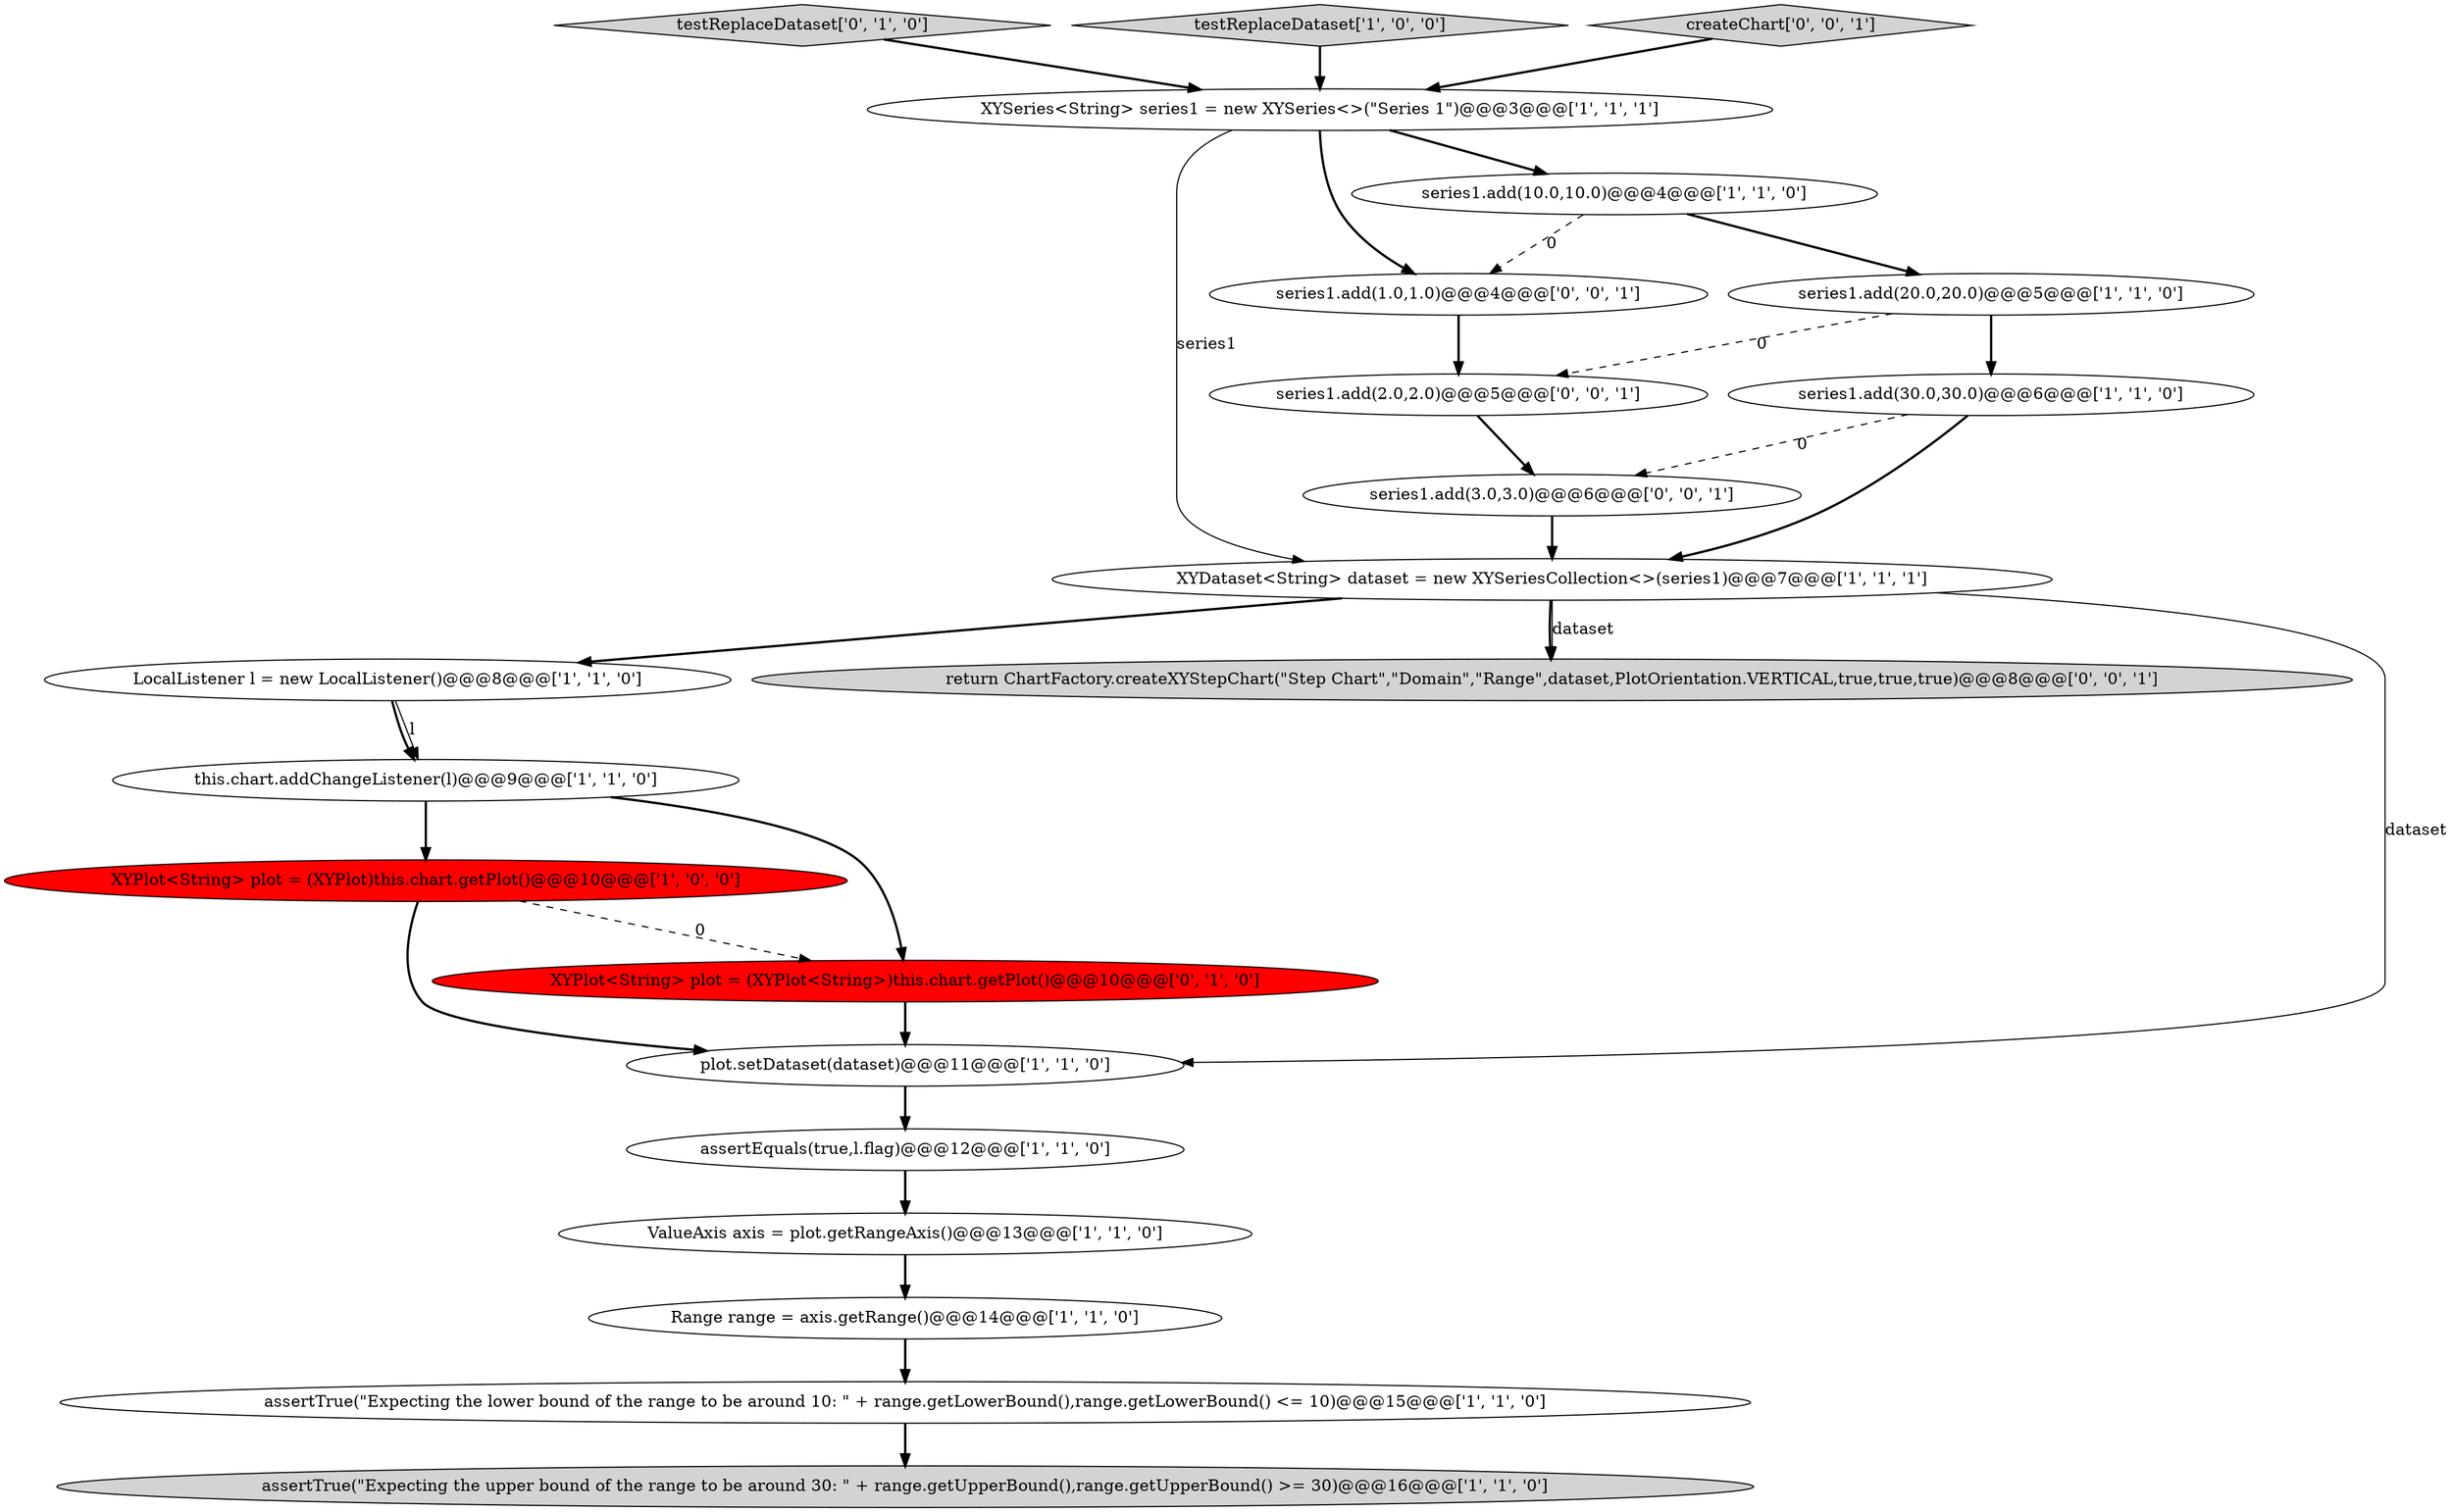 digraph {
16 [style = filled, label = "testReplaceDataset['0', '1', '0']", fillcolor = lightgray, shape = diamond image = "AAA0AAABBB2BBB"];
14 [style = filled, label = "Range range = axis.getRange()@@@14@@@['1', '1', '0']", fillcolor = white, shape = ellipse image = "AAA0AAABBB1BBB"];
10 [style = filled, label = "assertTrue(\"Expecting the lower bound of the range to be around 10: \" + range.getLowerBound(),range.getLowerBound() <= 10)@@@15@@@['1', '1', '0']", fillcolor = white, shape = ellipse image = "AAA0AAABBB1BBB"];
3 [style = filled, label = "assertTrue(\"Expecting the upper bound of the range to be around 30: \" + range.getUpperBound(),range.getUpperBound() >= 30)@@@16@@@['1', '1', '0']", fillcolor = lightgray, shape = ellipse image = "AAA0AAABBB1BBB"];
5 [style = filled, label = "XYDataset<String> dataset = new XYSeriesCollection<>(series1)@@@7@@@['1', '1', '1']", fillcolor = white, shape = ellipse image = "AAA0AAABBB1BBB"];
4 [style = filled, label = "series1.add(20.0,20.0)@@@5@@@['1', '1', '0']", fillcolor = white, shape = ellipse image = "AAA0AAABBB1BBB"];
19 [style = filled, label = "series1.add(3.0,3.0)@@@6@@@['0', '0', '1']", fillcolor = white, shape = ellipse image = "AAA0AAABBB3BBB"];
12 [style = filled, label = "testReplaceDataset['1', '0', '0']", fillcolor = lightgray, shape = diamond image = "AAA0AAABBB1BBB"];
13 [style = filled, label = "series1.add(30.0,30.0)@@@6@@@['1', '1', '0']", fillcolor = white, shape = ellipse image = "AAA0AAABBB1BBB"];
18 [style = filled, label = "createChart['0', '0', '1']", fillcolor = lightgray, shape = diamond image = "AAA0AAABBB3BBB"];
6 [style = filled, label = "LocalListener l = new LocalListener()@@@8@@@['1', '1', '0']", fillcolor = white, shape = ellipse image = "AAA0AAABBB1BBB"];
11 [style = filled, label = "this.chart.addChangeListener(l)@@@9@@@['1', '1', '0']", fillcolor = white, shape = ellipse image = "AAA0AAABBB1BBB"];
17 [style = filled, label = "series1.add(1.0,1.0)@@@4@@@['0', '0', '1']", fillcolor = white, shape = ellipse image = "AAA0AAABBB3BBB"];
21 [style = filled, label = "series1.add(2.0,2.0)@@@5@@@['0', '0', '1']", fillcolor = white, shape = ellipse image = "AAA0AAABBB3BBB"];
0 [style = filled, label = "XYPlot<String> plot = (XYPlot)this.chart.getPlot()@@@10@@@['1', '0', '0']", fillcolor = red, shape = ellipse image = "AAA1AAABBB1BBB"];
2 [style = filled, label = "XYSeries<String> series1 = new XYSeries<>(\"Series 1\")@@@3@@@['1', '1', '1']", fillcolor = white, shape = ellipse image = "AAA0AAABBB1BBB"];
1 [style = filled, label = "series1.add(10.0,10.0)@@@4@@@['1', '1', '0']", fillcolor = white, shape = ellipse image = "AAA0AAABBB1BBB"];
8 [style = filled, label = "ValueAxis axis = plot.getRangeAxis()@@@13@@@['1', '1', '0']", fillcolor = white, shape = ellipse image = "AAA0AAABBB1BBB"];
20 [style = filled, label = "return ChartFactory.createXYStepChart(\"Step Chart\",\"Domain\",\"Range\",dataset,PlotOrientation.VERTICAL,true,true,true)@@@8@@@['0', '0', '1']", fillcolor = lightgray, shape = ellipse image = "AAA0AAABBB3BBB"];
7 [style = filled, label = "plot.setDataset(dataset)@@@11@@@['1', '1', '0']", fillcolor = white, shape = ellipse image = "AAA0AAABBB1BBB"];
15 [style = filled, label = "XYPlot<String> plot = (XYPlot<String>)this.chart.getPlot()@@@10@@@['0', '1', '0']", fillcolor = red, shape = ellipse image = "AAA1AAABBB2BBB"];
9 [style = filled, label = "assertEquals(true,l.flag)@@@12@@@['1', '1', '0']", fillcolor = white, shape = ellipse image = "AAA0AAABBB1BBB"];
2->17 [style = bold, label=""];
1->4 [style = bold, label=""];
15->7 [style = bold, label=""];
21->19 [style = bold, label=""];
5->20 [style = bold, label=""];
5->7 [style = solid, label="dataset"];
2->1 [style = bold, label=""];
4->13 [style = bold, label=""];
5->20 [style = solid, label="dataset"];
8->14 [style = bold, label=""];
14->10 [style = bold, label=""];
10->3 [style = bold, label=""];
0->15 [style = dashed, label="0"];
13->19 [style = dashed, label="0"];
16->2 [style = bold, label=""];
18->2 [style = bold, label=""];
9->8 [style = bold, label=""];
4->21 [style = dashed, label="0"];
11->15 [style = bold, label=""];
0->7 [style = bold, label=""];
7->9 [style = bold, label=""];
19->5 [style = bold, label=""];
12->2 [style = bold, label=""];
11->0 [style = bold, label=""];
1->17 [style = dashed, label="0"];
5->6 [style = bold, label=""];
2->5 [style = solid, label="series1"];
6->11 [style = bold, label=""];
13->5 [style = bold, label=""];
17->21 [style = bold, label=""];
6->11 [style = solid, label="l"];
}
